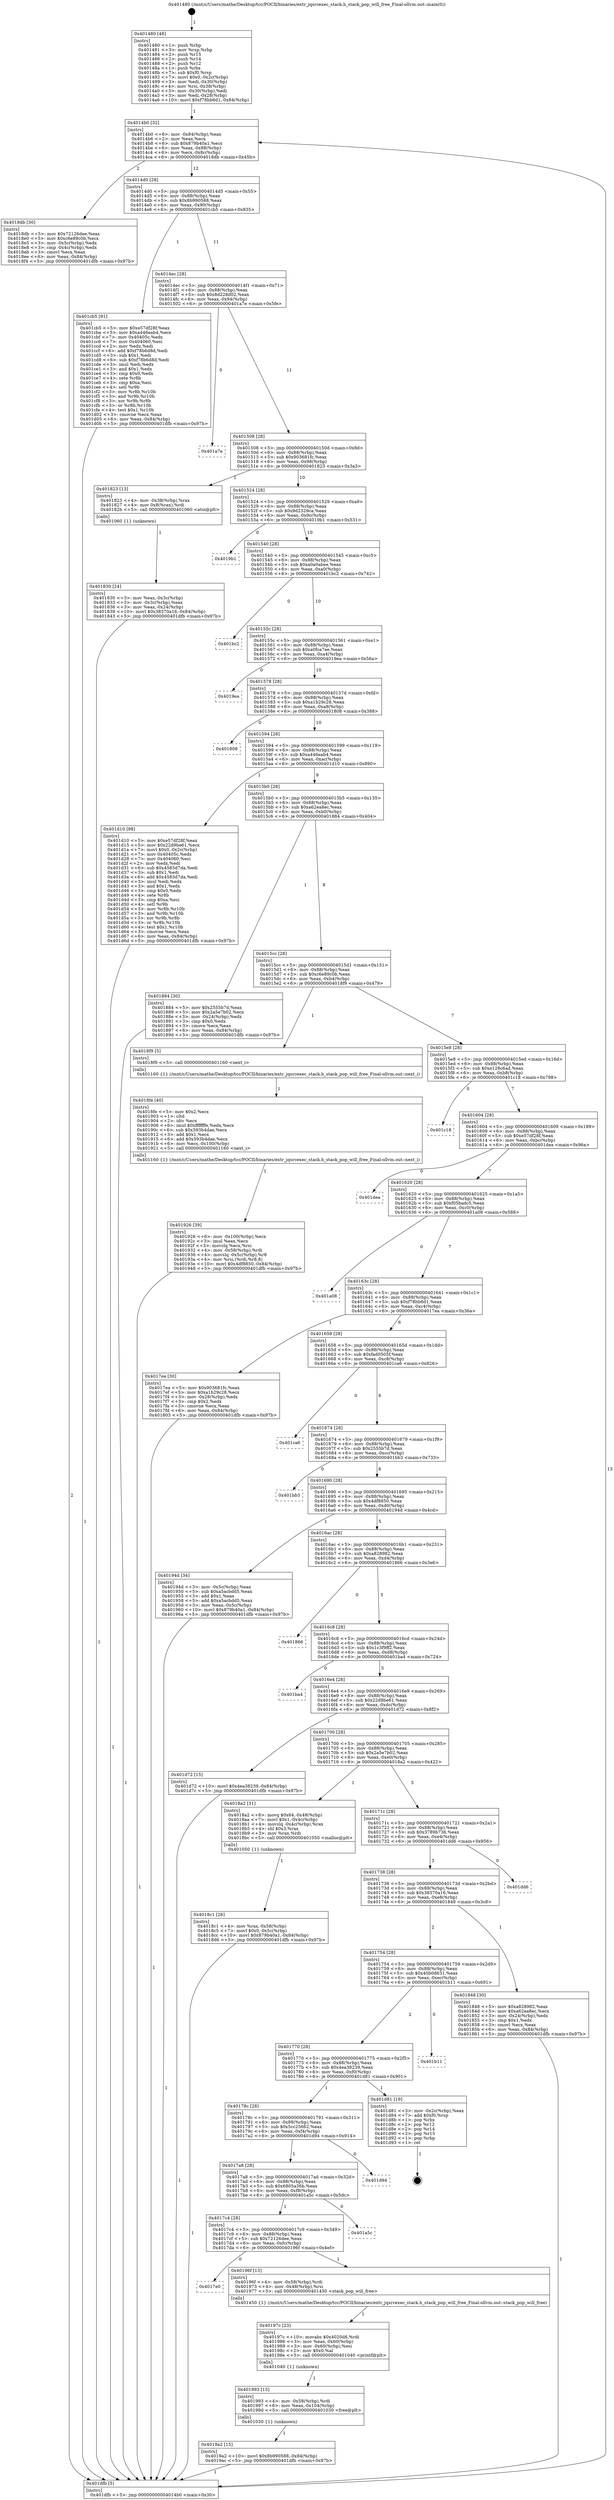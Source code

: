 digraph "0x401480" {
  label = "0x401480 (/mnt/c/Users/mathe/Desktop/tcc/POCII/binaries/extr_jqsrcexec_stack.h_stack_pop_will_free_Final-ollvm.out::main(0))"
  labelloc = "t"
  node[shape=record]

  Entry [label="",width=0.3,height=0.3,shape=circle,fillcolor=black,style=filled]
  "0x4014b0" [label="{
     0x4014b0 [32]\l
     | [instrs]\l
     &nbsp;&nbsp;0x4014b0 \<+6\>: mov -0x84(%rbp),%eax\l
     &nbsp;&nbsp;0x4014b6 \<+2\>: mov %eax,%ecx\l
     &nbsp;&nbsp;0x4014b8 \<+6\>: sub $0x879b40a1,%ecx\l
     &nbsp;&nbsp;0x4014be \<+6\>: mov %eax,-0x88(%rbp)\l
     &nbsp;&nbsp;0x4014c4 \<+6\>: mov %ecx,-0x8c(%rbp)\l
     &nbsp;&nbsp;0x4014ca \<+6\>: je 00000000004018db \<main+0x45b\>\l
  }"]
  "0x4018db" [label="{
     0x4018db [30]\l
     | [instrs]\l
     &nbsp;&nbsp;0x4018db \<+5\>: mov $0x72126dee,%eax\l
     &nbsp;&nbsp;0x4018e0 \<+5\>: mov $0xc6e89c0b,%ecx\l
     &nbsp;&nbsp;0x4018e5 \<+3\>: mov -0x5c(%rbp),%edx\l
     &nbsp;&nbsp;0x4018e8 \<+3\>: cmp -0x4c(%rbp),%edx\l
     &nbsp;&nbsp;0x4018eb \<+3\>: cmovl %ecx,%eax\l
     &nbsp;&nbsp;0x4018ee \<+6\>: mov %eax,-0x84(%rbp)\l
     &nbsp;&nbsp;0x4018f4 \<+5\>: jmp 0000000000401dfb \<main+0x97b\>\l
  }"]
  "0x4014d0" [label="{
     0x4014d0 [28]\l
     | [instrs]\l
     &nbsp;&nbsp;0x4014d0 \<+5\>: jmp 00000000004014d5 \<main+0x55\>\l
     &nbsp;&nbsp;0x4014d5 \<+6\>: mov -0x88(%rbp),%eax\l
     &nbsp;&nbsp;0x4014db \<+5\>: sub $0x8b990588,%eax\l
     &nbsp;&nbsp;0x4014e0 \<+6\>: mov %eax,-0x90(%rbp)\l
     &nbsp;&nbsp;0x4014e6 \<+6\>: je 0000000000401cb5 \<main+0x835\>\l
  }"]
  Exit [label="",width=0.3,height=0.3,shape=circle,fillcolor=black,style=filled,peripheries=2]
  "0x401cb5" [label="{
     0x401cb5 [91]\l
     | [instrs]\l
     &nbsp;&nbsp;0x401cb5 \<+5\>: mov $0xe57df28f,%eax\l
     &nbsp;&nbsp;0x401cba \<+5\>: mov $0xa446eab4,%ecx\l
     &nbsp;&nbsp;0x401cbf \<+7\>: mov 0x40405c,%edx\l
     &nbsp;&nbsp;0x401cc6 \<+7\>: mov 0x404060,%esi\l
     &nbsp;&nbsp;0x401ccd \<+2\>: mov %edx,%edi\l
     &nbsp;&nbsp;0x401ccf \<+6\>: add $0xf78b6d8d,%edi\l
     &nbsp;&nbsp;0x401cd5 \<+3\>: sub $0x1,%edi\l
     &nbsp;&nbsp;0x401cd8 \<+6\>: sub $0xf78b6d8d,%edi\l
     &nbsp;&nbsp;0x401cde \<+3\>: imul %edi,%edx\l
     &nbsp;&nbsp;0x401ce1 \<+3\>: and $0x1,%edx\l
     &nbsp;&nbsp;0x401ce4 \<+3\>: cmp $0x0,%edx\l
     &nbsp;&nbsp;0x401ce7 \<+4\>: sete %r8b\l
     &nbsp;&nbsp;0x401ceb \<+3\>: cmp $0xa,%esi\l
     &nbsp;&nbsp;0x401cee \<+4\>: setl %r9b\l
     &nbsp;&nbsp;0x401cf2 \<+3\>: mov %r8b,%r10b\l
     &nbsp;&nbsp;0x401cf5 \<+3\>: and %r9b,%r10b\l
     &nbsp;&nbsp;0x401cf8 \<+3\>: xor %r9b,%r8b\l
     &nbsp;&nbsp;0x401cfb \<+3\>: or %r8b,%r10b\l
     &nbsp;&nbsp;0x401cfe \<+4\>: test $0x1,%r10b\l
     &nbsp;&nbsp;0x401d02 \<+3\>: cmovne %ecx,%eax\l
     &nbsp;&nbsp;0x401d05 \<+6\>: mov %eax,-0x84(%rbp)\l
     &nbsp;&nbsp;0x401d0b \<+5\>: jmp 0000000000401dfb \<main+0x97b\>\l
  }"]
  "0x4014ec" [label="{
     0x4014ec [28]\l
     | [instrs]\l
     &nbsp;&nbsp;0x4014ec \<+5\>: jmp 00000000004014f1 \<main+0x71\>\l
     &nbsp;&nbsp;0x4014f1 \<+6\>: mov -0x88(%rbp),%eax\l
     &nbsp;&nbsp;0x4014f7 \<+5\>: sub $0x8d228d02,%eax\l
     &nbsp;&nbsp;0x4014fc \<+6\>: mov %eax,-0x94(%rbp)\l
     &nbsp;&nbsp;0x401502 \<+6\>: je 0000000000401a7e \<main+0x5fe\>\l
  }"]
  "0x4019a2" [label="{
     0x4019a2 [15]\l
     | [instrs]\l
     &nbsp;&nbsp;0x4019a2 \<+10\>: movl $0x8b990588,-0x84(%rbp)\l
     &nbsp;&nbsp;0x4019ac \<+5\>: jmp 0000000000401dfb \<main+0x97b\>\l
  }"]
  "0x401a7e" [label="{
     0x401a7e\l
  }", style=dashed]
  "0x401508" [label="{
     0x401508 [28]\l
     | [instrs]\l
     &nbsp;&nbsp;0x401508 \<+5\>: jmp 000000000040150d \<main+0x8d\>\l
     &nbsp;&nbsp;0x40150d \<+6\>: mov -0x88(%rbp),%eax\l
     &nbsp;&nbsp;0x401513 \<+5\>: sub $0x903681fc,%eax\l
     &nbsp;&nbsp;0x401518 \<+6\>: mov %eax,-0x98(%rbp)\l
     &nbsp;&nbsp;0x40151e \<+6\>: je 0000000000401823 \<main+0x3a3\>\l
  }"]
  "0x401993" [label="{
     0x401993 [15]\l
     | [instrs]\l
     &nbsp;&nbsp;0x401993 \<+4\>: mov -0x58(%rbp),%rdi\l
     &nbsp;&nbsp;0x401997 \<+6\>: mov %eax,-0x104(%rbp)\l
     &nbsp;&nbsp;0x40199d \<+5\>: call 0000000000401030 \<free@plt\>\l
     | [calls]\l
     &nbsp;&nbsp;0x401030 \{1\} (unknown)\l
  }"]
  "0x401823" [label="{
     0x401823 [13]\l
     | [instrs]\l
     &nbsp;&nbsp;0x401823 \<+4\>: mov -0x38(%rbp),%rax\l
     &nbsp;&nbsp;0x401827 \<+4\>: mov 0x8(%rax),%rdi\l
     &nbsp;&nbsp;0x40182b \<+5\>: call 0000000000401060 \<atoi@plt\>\l
     | [calls]\l
     &nbsp;&nbsp;0x401060 \{1\} (unknown)\l
  }"]
  "0x401524" [label="{
     0x401524 [28]\l
     | [instrs]\l
     &nbsp;&nbsp;0x401524 \<+5\>: jmp 0000000000401529 \<main+0xa9\>\l
     &nbsp;&nbsp;0x401529 \<+6\>: mov -0x88(%rbp),%eax\l
     &nbsp;&nbsp;0x40152f \<+5\>: sub $0x9d2329ca,%eax\l
     &nbsp;&nbsp;0x401534 \<+6\>: mov %eax,-0x9c(%rbp)\l
     &nbsp;&nbsp;0x40153a \<+6\>: je 00000000004019b1 \<main+0x531\>\l
  }"]
  "0x40197c" [label="{
     0x40197c [23]\l
     | [instrs]\l
     &nbsp;&nbsp;0x40197c \<+10\>: movabs $0x4020d6,%rdi\l
     &nbsp;&nbsp;0x401986 \<+3\>: mov %eax,-0x60(%rbp)\l
     &nbsp;&nbsp;0x401989 \<+3\>: mov -0x60(%rbp),%esi\l
     &nbsp;&nbsp;0x40198c \<+2\>: mov $0x0,%al\l
     &nbsp;&nbsp;0x40198e \<+5\>: call 0000000000401040 \<printf@plt\>\l
     | [calls]\l
     &nbsp;&nbsp;0x401040 \{1\} (unknown)\l
  }"]
  "0x4019b1" [label="{
     0x4019b1\l
  }", style=dashed]
  "0x401540" [label="{
     0x401540 [28]\l
     | [instrs]\l
     &nbsp;&nbsp;0x401540 \<+5\>: jmp 0000000000401545 \<main+0xc5\>\l
     &nbsp;&nbsp;0x401545 \<+6\>: mov -0x88(%rbp),%eax\l
     &nbsp;&nbsp;0x40154b \<+5\>: sub $0xa0a0abee,%eax\l
     &nbsp;&nbsp;0x401550 \<+6\>: mov %eax,-0xa0(%rbp)\l
     &nbsp;&nbsp;0x401556 \<+6\>: je 0000000000401bc2 \<main+0x742\>\l
  }"]
  "0x4017e0" [label="{
     0x4017e0\l
  }", style=dashed]
  "0x401bc2" [label="{
     0x401bc2\l
  }", style=dashed]
  "0x40155c" [label="{
     0x40155c [28]\l
     | [instrs]\l
     &nbsp;&nbsp;0x40155c \<+5\>: jmp 0000000000401561 \<main+0xe1\>\l
     &nbsp;&nbsp;0x401561 \<+6\>: mov -0x88(%rbp),%eax\l
     &nbsp;&nbsp;0x401567 \<+5\>: sub $0xa0fca7ee,%eax\l
     &nbsp;&nbsp;0x40156c \<+6\>: mov %eax,-0xa4(%rbp)\l
     &nbsp;&nbsp;0x401572 \<+6\>: je 00000000004019ea \<main+0x56a\>\l
  }"]
  "0x40196f" [label="{
     0x40196f [13]\l
     | [instrs]\l
     &nbsp;&nbsp;0x40196f \<+4\>: mov -0x58(%rbp),%rdi\l
     &nbsp;&nbsp;0x401973 \<+4\>: mov -0x48(%rbp),%rsi\l
     &nbsp;&nbsp;0x401977 \<+5\>: call 0000000000401450 \<stack_pop_will_free\>\l
     | [calls]\l
     &nbsp;&nbsp;0x401450 \{1\} (/mnt/c/Users/mathe/Desktop/tcc/POCII/binaries/extr_jqsrcexec_stack.h_stack_pop_will_free_Final-ollvm.out::stack_pop_will_free)\l
  }"]
  "0x4019ea" [label="{
     0x4019ea\l
  }", style=dashed]
  "0x401578" [label="{
     0x401578 [28]\l
     | [instrs]\l
     &nbsp;&nbsp;0x401578 \<+5\>: jmp 000000000040157d \<main+0xfd\>\l
     &nbsp;&nbsp;0x40157d \<+6\>: mov -0x88(%rbp),%eax\l
     &nbsp;&nbsp;0x401583 \<+5\>: sub $0xa1b29c28,%eax\l
     &nbsp;&nbsp;0x401588 \<+6\>: mov %eax,-0xa8(%rbp)\l
     &nbsp;&nbsp;0x40158e \<+6\>: je 0000000000401808 \<main+0x388\>\l
  }"]
  "0x4017c4" [label="{
     0x4017c4 [28]\l
     | [instrs]\l
     &nbsp;&nbsp;0x4017c4 \<+5\>: jmp 00000000004017c9 \<main+0x349\>\l
     &nbsp;&nbsp;0x4017c9 \<+6\>: mov -0x88(%rbp),%eax\l
     &nbsp;&nbsp;0x4017cf \<+5\>: sub $0x72126dee,%eax\l
     &nbsp;&nbsp;0x4017d4 \<+6\>: mov %eax,-0xfc(%rbp)\l
     &nbsp;&nbsp;0x4017da \<+6\>: je 000000000040196f \<main+0x4ef\>\l
  }"]
  "0x401808" [label="{
     0x401808\l
  }", style=dashed]
  "0x401594" [label="{
     0x401594 [28]\l
     | [instrs]\l
     &nbsp;&nbsp;0x401594 \<+5\>: jmp 0000000000401599 \<main+0x119\>\l
     &nbsp;&nbsp;0x401599 \<+6\>: mov -0x88(%rbp),%eax\l
     &nbsp;&nbsp;0x40159f \<+5\>: sub $0xa446eab4,%eax\l
     &nbsp;&nbsp;0x4015a4 \<+6\>: mov %eax,-0xac(%rbp)\l
     &nbsp;&nbsp;0x4015aa \<+6\>: je 0000000000401d10 \<main+0x890\>\l
  }"]
  "0x401a5c" [label="{
     0x401a5c\l
  }", style=dashed]
  "0x401d10" [label="{
     0x401d10 [98]\l
     | [instrs]\l
     &nbsp;&nbsp;0x401d10 \<+5\>: mov $0xe57df28f,%eax\l
     &nbsp;&nbsp;0x401d15 \<+5\>: mov $0x22d9be61,%ecx\l
     &nbsp;&nbsp;0x401d1a \<+7\>: movl $0x0,-0x2c(%rbp)\l
     &nbsp;&nbsp;0x401d21 \<+7\>: mov 0x40405c,%edx\l
     &nbsp;&nbsp;0x401d28 \<+7\>: mov 0x404060,%esi\l
     &nbsp;&nbsp;0x401d2f \<+2\>: mov %edx,%edi\l
     &nbsp;&nbsp;0x401d31 \<+6\>: sub $0x4583d7da,%edi\l
     &nbsp;&nbsp;0x401d37 \<+3\>: sub $0x1,%edi\l
     &nbsp;&nbsp;0x401d3a \<+6\>: add $0x4583d7da,%edi\l
     &nbsp;&nbsp;0x401d40 \<+3\>: imul %edi,%edx\l
     &nbsp;&nbsp;0x401d43 \<+3\>: and $0x1,%edx\l
     &nbsp;&nbsp;0x401d46 \<+3\>: cmp $0x0,%edx\l
     &nbsp;&nbsp;0x401d49 \<+4\>: sete %r8b\l
     &nbsp;&nbsp;0x401d4d \<+3\>: cmp $0xa,%esi\l
     &nbsp;&nbsp;0x401d50 \<+4\>: setl %r9b\l
     &nbsp;&nbsp;0x401d54 \<+3\>: mov %r8b,%r10b\l
     &nbsp;&nbsp;0x401d57 \<+3\>: and %r9b,%r10b\l
     &nbsp;&nbsp;0x401d5a \<+3\>: xor %r9b,%r8b\l
     &nbsp;&nbsp;0x401d5d \<+3\>: or %r8b,%r10b\l
     &nbsp;&nbsp;0x401d60 \<+4\>: test $0x1,%r10b\l
     &nbsp;&nbsp;0x401d64 \<+3\>: cmovne %ecx,%eax\l
     &nbsp;&nbsp;0x401d67 \<+6\>: mov %eax,-0x84(%rbp)\l
     &nbsp;&nbsp;0x401d6d \<+5\>: jmp 0000000000401dfb \<main+0x97b\>\l
  }"]
  "0x4015b0" [label="{
     0x4015b0 [28]\l
     | [instrs]\l
     &nbsp;&nbsp;0x4015b0 \<+5\>: jmp 00000000004015b5 \<main+0x135\>\l
     &nbsp;&nbsp;0x4015b5 \<+6\>: mov -0x88(%rbp),%eax\l
     &nbsp;&nbsp;0x4015bb \<+5\>: sub $0xa62ea8ec,%eax\l
     &nbsp;&nbsp;0x4015c0 \<+6\>: mov %eax,-0xb0(%rbp)\l
     &nbsp;&nbsp;0x4015c6 \<+6\>: je 0000000000401884 \<main+0x404\>\l
  }"]
  "0x4017a8" [label="{
     0x4017a8 [28]\l
     | [instrs]\l
     &nbsp;&nbsp;0x4017a8 \<+5\>: jmp 00000000004017ad \<main+0x32d\>\l
     &nbsp;&nbsp;0x4017ad \<+6\>: mov -0x88(%rbp),%eax\l
     &nbsp;&nbsp;0x4017b3 \<+5\>: sub $0x6805a36b,%eax\l
     &nbsp;&nbsp;0x4017b8 \<+6\>: mov %eax,-0xf8(%rbp)\l
     &nbsp;&nbsp;0x4017be \<+6\>: je 0000000000401a5c \<main+0x5dc\>\l
  }"]
  "0x401884" [label="{
     0x401884 [30]\l
     | [instrs]\l
     &nbsp;&nbsp;0x401884 \<+5\>: mov $0x2555b7d,%eax\l
     &nbsp;&nbsp;0x401889 \<+5\>: mov $0x2a5e7b02,%ecx\l
     &nbsp;&nbsp;0x40188e \<+3\>: mov -0x24(%rbp),%edx\l
     &nbsp;&nbsp;0x401891 \<+3\>: cmp $0x0,%edx\l
     &nbsp;&nbsp;0x401894 \<+3\>: cmove %ecx,%eax\l
     &nbsp;&nbsp;0x401897 \<+6\>: mov %eax,-0x84(%rbp)\l
     &nbsp;&nbsp;0x40189d \<+5\>: jmp 0000000000401dfb \<main+0x97b\>\l
  }"]
  "0x4015cc" [label="{
     0x4015cc [28]\l
     | [instrs]\l
     &nbsp;&nbsp;0x4015cc \<+5\>: jmp 00000000004015d1 \<main+0x151\>\l
     &nbsp;&nbsp;0x4015d1 \<+6\>: mov -0x88(%rbp),%eax\l
     &nbsp;&nbsp;0x4015d7 \<+5\>: sub $0xc6e89c0b,%eax\l
     &nbsp;&nbsp;0x4015dc \<+6\>: mov %eax,-0xb4(%rbp)\l
     &nbsp;&nbsp;0x4015e2 \<+6\>: je 00000000004018f9 \<main+0x479\>\l
  }"]
  "0x401d94" [label="{
     0x401d94\l
  }", style=dashed]
  "0x4018f9" [label="{
     0x4018f9 [5]\l
     | [instrs]\l
     &nbsp;&nbsp;0x4018f9 \<+5\>: call 0000000000401160 \<next_i\>\l
     | [calls]\l
     &nbsp;&nbsp;0x401160 \{1\} (/mnt/c/Users/mathe/Desktop/tcc/POCII/binaries/extr_jqsrcexec_stack.h_stack_pop_will_free_Final-ollvm.out::next_i)\l
  }"]
  "0x4015e8" [label="{
     0x4015e8 [28]\l
     | [instrs]\l
     &nbsp;&nbsp;0x4015e8 \<+5\>: jmp 00000000004015ed \<main+0x16d\>\l
     &nbsp;&nbsp;0x4015ed \<+6\>: mov -0x88(%rbp),%eax\l
     &nbsp;&nbsp;0x4015f3 \<+5\>: sub $0xe128c6ad,%eax\l
     &nbsp;&nbsp;0x4015f8 \<+6\>: mov %eax,-0xb8(%rbp)\l
     &nbsp;&nbsp;0x4015fe \<+6\>: je 0000000000401c18 \<main+0x798\>\l
  }"]
  "0x40178c" [label="{
     0x40178c [28]\l
     | [instrs]\l
     &nbsp;&nbsp;0x40178c \<+5\>: jmp 0000000000401791 \<main+0x311\>\l
     &nbsp;&nbsp;0x401791 \<+6\>: mov -0x88(%rbp),%eax\l
     &nbsp;&nbsp;0x401797 \<+5\>: sub $0x5cc25662,%eax\l
     &nbsp;&nbsp;0x40179c \<+6\>: mov %eax,-0xf4(%rbp)\l
     &nbsp;&nbsp;0x4017a2 \<+6\>: je 0000000000401d94 \<main+0x914\>\l
  }"]
  "0x401c18" [label="{
     0x401c18\l
  }", style=dashed]
  "0x401604" [label="{
     0x401604 [28]\l
     | [instrs]\l
     &nbsp;&nbsp;0x401604 \<+5\>: jmp 0000000000401609 \<main+0x189\>\l
     &nbsp;&nbsp;0x401609 \<+6\>: mov -0x88(%rbp),%eax\l
     &nbsp;&nbsp;0x40160f \<+5\>: sub $0xe57df28f,%eax\l
     &nbsp;&nbsp;0x401614 \<+6\>: mov %eax,-0xbc(%rbp)\l
     &nbsp;&nbsp;0x40161a \<+6\>: je 0000000000401dea \<main+0x96a\>\l
  }"]
  "0x401d81" [label="{
     0x401d81 [19]\l
     | [instrs]\l
     &nbsp;&nbsp;0x401d81 \<+3\>: mov -0x2c(%rbp),%eax\l
     &nbsp;&nbsp;0x401d84 \<+7\>: add $0xf0,%rsp\l
     &nbsp;&nbsp;0x401d8b \<+1\>: pop %rbx\l
     &nbsp;&nbsp;0x401d8c \<+2\>: pop %r12\l
     &nbsp;&nbsp;0x401d8e \<+2\>: pop %r14\l
     &nbsp;&nbsp;0x401d90 \<+2\>: pop %r15\l
     &nbsp;&nbsp;0x401d92 \<+1\>: pop %rbp\l
     &nbsp;&nbsp;0x401d93 \<+1\>: ret\l
  }"]
  "0x401dea" [label="{
     0x401dea\l
  }", style=dashed]
  "0x401620" [label="{
     0x401620 [28]\l
     | [instrs]\l
     &nbsp;&nbsp;0x401620 \<+5\>: jmp 0000000000401625 \<main+0x1a5\>\l
     &nbsp;&nbsp;0x401625 \<+6\>: mov -0x88(%rbp),%eax\l
     &nbsp;&nbsp;0x40162b \<+5\>: sub $0xf05badc5,%eax\l
     &nbsp;&nbsp;0x401630 \<+6\>: mov %eax,-0xc0(%rbp)\l
     &nbsp;&nbsp;0x401636 \<+6\>: je 0000000000401a08 \<main+0x588\>\l
  }"]
  "0x401770" [label="{
     0x401770 [28]\l
     | [instrs]\l
     &nbsp;&nbsp;0x401770 \<+5\>: jmp 0000000000401775 \<main+0x2f5\>\l
     &nbsp;&nbsp;0x401775 \<+6\>: mov -0x88(%rbp),%eax\l
     &nbsp;&nbsp;0x40177b \<+5\>: sub $0x4ea38239,%eax\l
     &nbsp;&nbsp;0x401780 \<+6\>: mov %eax,-0xf0(%rbp)\l
     &nbsp;&nbsp;0x401786 \<+6\>: je 0000000000401d81 \<main+0x901\>\l
  }"]
  "0x401a08" [label="{
     0x401a08\l
  }", style=dashed]
  "0x40163c" [label="{
     0x40163c [28]\l
     | [instrs]\l
     &nbsp;&nbsp;0x40163c \<+5\>: jmp 0000000000401641 \<main+0x1c1\>\l
     &nbsp;&nbsp;0x401641 \<+6\>: mov -0x88(%rbp),%eax\l
     &nbsp;&nbsp;0x401647 \<+5\>: sub $0xf78bb6d1,%eax\l
     &nbsp;&nbsp;0x40164c \<+6\>: mov %eax,-0xc4(%rbp)\l
     &nbsp;&nbsp;0x401652 \<+6\>: je 00000000004017ea \<main+0x36a\>\l
  }"]
  "0x401b11" [label="{
     0x401b11\l
  }", style=dashed]
  "0x4017ea" [label="{
     0x4017ea [30]\l
     | [instrs]\l
     &nbsp;&nbsp;0x4017ea \<+5\>: mov $0x903681fc,%eax\l
     &nbsp;&nbsp;0x4017ef \<+5\>: mov $0xa1b29c28,%ecx\l
     &nbsp;&nbsp;0x4017f4 \<+3\>: mov -0x28(%rbp),%edx\l
     &nbsp;&nbsp;0x4017f7 \<+3\>: cmp $0x2,%edx\l
     &nbsp;&nbsp;0x4017fa \<+3\>: cmovne %ecx,%eax\l
     &nbsp;&nbsp;0x4017fd \<+6\>: mov %eax,-0x84(%rbp)\l
     &nbsp;&nbsp;0x401803 \<+5\>: jmp 0000000000401dfb \<main+0x97b\>\l
  }"]
  "0x401658" [label="{
     0x401658 [28]\l
     | [instrs]\l
     &nbsp;&nbsp;0x401658 \<+5\>: jmp 000000000040165d \<main+0x1dd\>\l
     &nbsp;&nbsp;0x40165d \<+6\>: mov -0x88(%rbp),%eax\l
     &nbsp;&nbsp;0x401663 \<+5\>: sub $0xfad0505f,%eax\l
     &nbsp;&nbsp;0x401668 \<+6\>: mov %eax,-0xc8(%rbp)\l
     &nbsp;&nbsp;0x40166e \<+6\>: je 0000000000401ca6 \<main+0x826\>\l
  }"]
  "0x401dfb" [label="{
     0x401dfb [5]\l
     | [instrs]\l
     &nbsp;&nbsp;0x401dfb \<+5\>: jmp 00000000004014b0 \<main+0x30\>\l
  }"]
  "0x401480" [label="{
     0x401480 [48]\l
     | [instrs]\l
     &nbsp;&nbsp;0x401480 \<+1\>: push %rbp\l
     &nbsp;&nbsp;0x401481 \<+3\>: mov %rsp,%rbp\l
     &nbsp;&nbsp;0x401484 \<+2\>: push %r15\l
     &nbsp;&nbsp;0x401486 \<+2\>: push %r14\l
     &nbsp;&nbsp;0x401488 \<+2\>: push %r12\l
     &nbsp;&nbsp;0x40148a \<+1\>: push %rbx\l
     &nbsp;&nbsp;0x40148b \<+7\>: sub $0xf0,%rsp\l
     &nbsp;&nbsp;0x401492 \<+7\>: movl $0x0,-0x2c(%rbp)\l
     &nbsp;&nbsp;0x401499 \<+3\>: mov %edi,-0x30(%rbp)\l
     &nbsp;&nbsp;0x40149c \<+4\>: mov %rsi,-0x38(%rbp)\l
     &nbsp;&nbsp;0x4014a0 \<+3\>: mov -0x30(%rbp),%edi\l
     &nbsp;&nbsp;0x4014a3 \<+3\>: mov %edi,-0x28(%rbp)\l
     &nbsp;&nbsp;0x4014a6 \<+10\>: movl $0xf78bb6d1,-0x84(%rbp)\l
  }"]
  "0x401830" [label="{
     0x401830 [24]\l
     | [instrs]\l
     &nbsp;&nbsp;0x401830 \<+3\>: mov %eax,-0x3c(%rbp)\l
     &nbsp;&nbsp;0x401833 \<+3\>: mov -0x3c(%rbp),%eax\l
     &nbsp;&nbsp;0x401836 \<+3\>: mov %eax,-0x24(%rbp)\l
     &nbsp;&nbsp;0x401839 \<+10\>: movl $0x38370a16,-0x84(%rbp)\l
     &nbsp;&nbsp;0x401843 \<+5\>: jmp 0000000000401dfb \<main+0x97b\>\l
  }"]
  "0x401926" [label="{
     0x401926 [39]\l
     | [instrs]\l
     &nbsp;&nbsp;0x401926 \<+6\>: mov -0x100(%rbp),%ecx\l
     &nbsp;&nbsp;0x40192c \<+3\>: imul %eax,%ecx\l
     &nbsp;&nbsp;0x40192f \<+3\>: movslq %ecx,%rsi\l
     &nbsp;&nbsp;0x401932 \<+4\>: mov -0x58(%rbp),%rdi\l
     &nbsp;&nbsp;0x401936 \<+4\>: movslq -0x5c(%rbp),%r8\l
     &nbsp;&nbsp;0x40193a \<+4\>: mov %rsi,(%rdi,%r8,8)\l
     &nbsp;&nbsp;0x40193e \<+10\>: movl $0x4df8850,-0x84(%rbp)\l
     &nbsp;&nbsp;0x401948 \<+5\>: jmp 0000000000401dfb \<main+0x97b\>\l
  }"]
  "0x401ca6" [label="{
     0x401ca6\l
  }", style=dashed]
  "0x401674" [label="{
     0x401674 [28]\l
     | [instrs]\l
     &nbsp;&nbsp;0x401674 \<+5\>: jmp 0000000000401679 \<main+0x1f9\>\l
     &nbsp;&nbsp;0x401679 \<+6\>: mov -0x88(%rbp),%eax\l
     &nbsp;&nbsp;0x40167f \<+5\>: sub $0x2555b7d,%eax\l
     &nbsp;&nbsp;0x401684 \<+6\>: mov %eax,-0xcc(%rbp)\l
     &nbsp;&nbsp;0x40168a \<+6\>: je 0000000000401bb3 \<main+0x733\>\l
  }"]
  "0x4018fe" [label="{
     0x4018fe [40]\l
     | [instrs]\l
     &nbsp;&nbsp;0x4018fe \<+5\>: mov $0x2,%ecx\l
     &nbsp;&nbsp;0x401903 \<+1\>: cltd\l
     &nbsp;&nbsp;0x401904 \<+2\>: idiv %ecx\l
     &nbsp;&nbsp;0x401906 \<+6\>: imul $0xfffffffe,%edx,%ecx\l
     &nbsp;&nbsp;0x40190c \<+6\>: sub $0x593b4dae,%ecx\l
     &nbsp;&nbsp;0x401912 \<+3\>: add $0x1,%ecx\l
     &nbsp;&nbsp;0x401915 \<+6\>: add $0x593b4dae,%ecx\l
     &nbsp;&nbsp;0x40191b \<+6\>: mov %ecx,-0x100(%rbp)\l
     &nbsp;&nbsp;0x401921 \<+5\>: call 0000000000401160 \<next_i\>\l
     | [calls]\l
     &nbsp;&nbsp;0x401160 \{1\} (/mnt/c/Users/mathe/Desktop/tcc/POCII/binaries/extr_jqsrcexec_stack.h_stack_pop_will_free_Final-ollvm.out::next_i)\l
  }"]
  "0x401bb3" [label="{
     0x401bb3\l
  }", style=dashed]
  "0x401690" [label="{
     0x401690 [28]\l
     | [instrs]\l
     &nbsp;&nbsp;0x401690 \<+5\>: jmp 0000000000401695 \<main+0x215\>\l
     &nbsp;&nbsp;0x401695 \<+6\>: mov -0x88(%rbp),%eax\l
     &nbsp;&nbsp;0x40169b \<+5\>: sub $0x4df8850,%eax\l
     &nbsp;&nbsp;0x4016a0 \<+6\>: mov %eax,-0xd0(%rbp)\l
     &nbsp;&nbsp;0x4016a6 \<+6\>: je 000000000040194d \<main+0x4cd\>\l
  }"]
  "0x4018c1" [label="{
     0x4018c1 [26]\l
     | [instrs]\l
     &nbsp;&nbsp;0x4018c1 \<+4\>: mov %rax,-0x58(%rbp)\l
     &nbsp;&nbsp;0x4018c5 \<+7\>: movl $0x0,-0x5c(%rbp)\l
     &nbsp;&nbsp;0x4018cc \<+10\>: movl $0x879b40a1,-0x84(%rbp)\l
     &nbsp;&nbsp;0x4018d6 \<+5\>: jmp 0000000000401dfb \<main+0x97b\>\l
  }"]
  "0x40194d" [label="{
     0x40194d [34]\l
     | [instrs]\l
     &nbsp;&nbsp;0x40194d \<+3\>: mov -0x5c(%rbp),%eax\l
     &nbsp;&nbsp;0x401950 \<+5\>: sub $0xa5acbdd5,%eax\l
     &nbsp;&nbsp;0x401955 \<+3\>: add $0x1,%eax\l
     &nbsp;&nbsp;0x401958 \<+5\>: add $0xa5acbdd5,%eax\l
     &nbsp;&nbsp;0x40195d \<+3\>: mov %eax,-0x5c(%rbp)\l
     &nbsp;&nbsp;0x401960 \<+10\>: movl $0x879b40a1,-0x84(%rbp)\l
     &nbsp;&nbsp;0x40196a \<+5\>: jmp 0000000000401dfb \<main+0x97b\>\l
  }"]
  "0x4016ac" [label="{
     0x4016ac [28]\l
     | [instrs]\l
     &nbsp;&nbsp;0x4016ac \<+5\>: jmp 00000000004016b1 \<main+0x231\>\l
     &nbsp;&nbsp;0x4016b1 \<+6\>: mov -0x88(%rbp),%eax\l
     &nbsp;&nbsp;0x4016b7 \<+5\>: sub $0xa828982,%eax\l
     &nbsp;&nbsp;0x4016bc \<+6\>: mov %eax,-0xd4(%rbp)\l
     &nbsp;&nbsp;0x4016c2 \<+6\>: je 0000000000401866 \<main+0x3e6\>\l
  }"]
  "0x401754" [label="{
     0x401754 [28]\l
     | [instrs]\l
     &nbsp;&nbsp;0x401754 \<+5\>: jmp 0000000000401759 \<main+0x2d9\>\l
     &nbsp;&nbsp;0x401759 \<+6\>: mov -0x88(%rbp),%eax\l
     &nbsp;&nbsp;0x40175f \<+5\>: sub $0x40b0d631,%eax\l
     &nbsp;&nbsp;0x401764 \<+6\>: mov %eax,-0xec(%rbp)\l
     &nbsp;&nbsp;0x40176a \<+6\>: je 0000000000401b11 \<main+0x691\>\l
  }"]
  "0x401866" [label="{
     0x401866\l
  }", style=dashed]
  "0x4016c8" [label="{
     0x4016c8 [28]\l
     | [instrs]\l
     &nbsp;&nbsp;0x4016c8 \<+5\>: jmp 00000000004016cd \<main+0x24d\>\l
     &nbsp;&nbsp;0x4016cd \<+6\>: mov -0x88(%rbp),%eax\l
     &nbsp;&nbsp;0x4016d3 \<+5\>: sub $0x1c3f9ff2,%eax\l
     &nbsp;&nbsp;0x4016d8 \<+6\>: mov %eax,-0xd8(%rbp)\l
     &nbsp;&nbsp;0x4016de \<+6\>: je 0000000000401ba4 \<main+0x724\>\l
  }"]
  "0x401848" [label="{
     0x401848 [30]\l
     | [instrs]\l
     &nbsp;&nbsp;0x401848 \<+5\>: mov $0xa828982,%eax\l
     &nbsp;&nbsp;0x40184d \<+5\>: mov $0xa62ea8ec,%ecx\l
     &nbsp;&nbsp;0x401852 \<+3\>: mov -0x24(%rbp),%edx\l
     &nbsp;&nbsp;0x401855 \<+3\>: cmp $0x1,%edx\l
     &nbsp;&nbsp;0x401858 \<+3\>: cmovl %ecx,%eax\l
     &nbsp;&nbsp;0x40185b \<+6\>: mov %eax,-0x84(%rbp)\l
     &nbsp;&nbsp;0x401861 \<+5\>: jmp 0000000000401dfb \<main+0x97b\>\l
  }"]
  "0x401ba4" [label="{
     0x401ba4\l
  }", style=dashed]
  "0x4016e4" [label="{
     0x4016e4 [28]\l
     | [instrs]\l
     &nbsp;&nbsp;0x4016e4 \<+5\>: jmp 00000000004016e9 \<main+0x269\>\l
     &nbsp;&nbsp;0x4016e9 \<+6\>: mov -0x88(%rbp),%eax\l
     &nbsp;&nbsp;0x4016ef \<+5\>: sub $0x22d9be61,%eax\l
     &nbsp;&nbsp;0x4016f4 \<+6\>: mov %eax,-0xdc(%rbp)\l
     &nbsp;&nbsp;0x4016fa \<+6\>: je 0000000000401d72 \<main+0x8f2\>\l
  }"]
  "0x401738" [label="{
     0x401738 [28]\l
     | [instrs]\l
     &nbsp;&nbsp;0x401738 \<+5\>: jmp 000000000040173d \<main+0x2bd\>\l
     &nbsp;&nbsp;0x40173d \<+6\>: mov -0x88(%rbp),%eax\l
     &nbsp;&nbsp;0x401743 \<+5\>: sub $0x38370a16,%eax\l
     &nbsp;&nbsp;0x401748 \<+6\>: mov %eax,-0xe8(%rbp)\l
     &nbsp;&nbsp;0x40174e \<+6\>: je 0000000000401848 \<main+0x3c8\>\l
  }"]
  "0x401d72" [label="{
     0x401d72 [15]\l
     | [instrs]\l
     &nbsp;&nbsp;0x401d72 \<+10\>: movl $0x4ea38239,-0x84(%rbp)\l
     &nbsp;&nbsp;0x401d7c \<+5\>: jmp 0000000000401dfb \<main+0x97b\>\l
  }"]
  "0x401700" [label="{
     0x401700 [28]\l
     | [instrs]\l
     &nbsp;&nbsp;0x401700 \<+5\>: jmp 0000000000401705 \<main+0x285\>\l
     &nbsp;&nbsp;0x401705 \<+6\>: mov -0x88(%rbp),%eax\l
     &nbsp;&nbsp;0x40170b \<+5\>: sub $0x2a5e7b02,%eax\l
     &nbsp;&nbsp;0x401710 \<+6\>: mov %eax,-0xe0(%rbp)\l
     &nbsp;&nbsp;0x401716 \<+6\>: je 00000000004018a2 \<main+0x422\>\l
  }"]
  "0x401dd6" [label="{
     0x401dd6\l
  }", style=dashed]
  "0x4018a2" [label="{
     0x4018a2 [31]\l
     | [instrs]\l
     &nbsp;&nbsp;0x4018a2 \<+8\>: movq $0x64,-0x48(%rbp)\l
     &nbsp;&nbsp;0x4018aa \<+7\>: movl $0x1,-0x4c(%rbp)\l
     &nbsp;&nbsp;0x4018b1 \<+4\>: movslq -0x4c(%rbp),%rax\l
     &nbsp;&nbsp;0x4018b5 \<+4\>: shl $0x3,%rax\l
     &nbsp;&nbsp;0x4018b9 \<+3\>: mov %rax,%rdi\l
     &nbsp;&nbsp;0x4018bc \<+5\>: call 0000000000401050 \<malloc@plt\>\l
     | [calls]\l
     &nbsp;&nbsp;0x401050 \{1\} (unknown)\l
  }"]
  "0x40171c" [label="{
     0x40171c [28]\l
     | [instrs]\l
     &nbsp;&nbsp;0x40171c \<+5\>: jmp 0000000000401721 \<main+0x2a1\>\l
     &nbsp;&nbsp;0x401721 \<+6\>: mov -0x88(%rbp),%eax\l
     &nbsp;&nbsp;0x401727 \<+5\>: sub $0x3789b736,%eax\l
     &nbsp;&nbsp;0x40172c \<+6\>: mov %eax,-0xe4(%rbp)\l
     &nbsp;&nbsp;0x401732 \<+6\>: je 0000000000401dd6 \<main+0x956\>\l
  }"]
  Entry -> "0x401480" [label=" 1"]
  "0x4014b0" -> "0x4018db" [label=" 2"]
  "0x4014b0" -> "0x4014d0" [label=" 12"]
  "0x401d81" -> Exit [label=" 1"]
  "0x4014d0" -> "0x401cb5" [label=" 1"]
  "0x4014d0" -> "0x4014ec" [label=" 11"]
  "0x401d72" -> "0x401dfb" [label=" 1"]
  "0x4014ec" -> "0x401a7e" [label=" 0"]
  "0x4014ec" -> "0x401508" [label=" 11"]
  "0x401d10" -> "0x401dfb" [label=" 1"]
  "0x401508" -> "0x401823" [label=" 1"]
  "0x401508" -> "0x401524" [label=" 10"]
  "0x401cb5" -> "0x401dfb" [label=" 1"]
  "0x401524" -> "0x4019b1" [label=" 0"]
  "0x401524" -> "0x401540" [label=" 10"]
  "0x4019a2" -> "0x401dfb" [label=" 1"]
  "0x401540" -> "0x401bc2" [label=" 0"]
  "0x401540" -> "0x40155c" [label=" 10"]
  "0x401993" -> "0x4019a2" [label=" 1"]
  "0x40155c" -> "0x4019ea" [label=" 0"]
  "0x40155c" -> "0x401578" [label=" 10"]
  "0x40197c" -> "0x401993" [label=" 1"]
  "0x401578" -> "0x401808" [label=" 0"]
  "0x401578" -> "0x401594" [label=" 10"]
  "0x4017c4" -> "0x4017e0" [label=" 0"]
  "0x401594" -> "0x401d10" [label=" 1"]
  "0x401594" -> "0x4015b0" [label=" 9"]
  "0x4017c4" -> "0x40196f" [label=" 1"]
  "0x4015b0" -> "0x401884" [label=" 1"]
  "0x4015b0" -> "0x4015cc" [label=" 8"]
  "0x4017a8" -> "0x4017c4" [label=" 1"]
  "0x4015cc" -> "0x4018f9" [label=" 1"]
  "0x4015cc" -> "0x4015e8" [label=" 7"]
  "0x4017a8" -> "0x401a5c" [label=" 0"]
  "0x4015e8" -> "0x401c18" [label=" 0"]
  "0x4015e8" -> "0x401604" [label=" 7"]
  "0x40178c" -> "0x4017a8" [label=" 1"]
  "0x401604" -> "0x401dea" [label=" 0"]
  "0x401604" -> "0x401620" [label=" 7"]
  "0x40178c" -> "0x401d94" [label=" 0"]
  "0x401620" -> "0x401a08" [label=" 0"]
  "0x401620" -> "0x40163c" [label=" 7"]
  "0x401770" -> "0x40178c" [label=" 1"]
  "0x40163c" -> "0x4017ea" [label=" 1"]
  "0x40163c" -> "0x401658" [label=" 6"]
  "0x4017ea" -> "0x401dfb" [label=" 1"]
  "0x401480" -> "0x4014b0" [label=" 1"]
  "0x401dfb" -> "0x4014b0" [label=" 13"]
  "0x401823" -> "0x401830" [label=" 1"]
  "0x401830" -> "0x401dfb" [label=" 1"]
  "0x401770" -> "0x401d81" [label=" 1"]
  "0x401658" -> "0x401ca6" [label=" 0"]
  "0x401658" -> "0x401674" [label=" 6"]
  "0x401754" -> "0x401770" [label=" 2"]
  "0x401674" -> "0x401bb3" [label=" 0"]
  "0x401674" -> "0x401690" [label=" 6"]
  "0x401754" -> "0x401b11" [label=" 0"]
  "0x401690" -> "0x40194d" [label=" 1"]
  "0x401690" -> "0x4016ac" [label=" 5"]
  "0x40196f" -> "0x40197c" [label=" 1"]
  "0x4016ac" -> "0x401866" [label=" 0"]
  "0x4016ac" -> "0x4016c8" [label=" 5"]
  "0x40194d" -> "0x401dfb" [label=" 1"]
  "0x4016c8" -> "0x401ba4" [label=" 0"]
  "0x4016c8" -> "0x4016e4" [label=" 5"]
  "0x401926" -> "0x401dfb" [label=" 1"]
  "0x4016e4" -> "0x401d72" [label=" 1"]
  "0x4016e4" -> "0x401700" [label=" 4"]
  "0x4018f9" -> "0x4018fe" [label=" 1"]
  "0x401700" -> "0x4018a2" [label=" 1"]
  "0x401700" -> "0x40171c" [label=" 3"]
  "0x4018db" -> "0x401dfb" [label=" 2"]
  "0x40171c" -> "0x401dd6" [label=" 0"]
  "0x40171c" -> "0x401738" [label=" 3"]
  "0x4018fe" -> "0x401926" [label=" 1"]
  "0x401738" -> "0x401848" [label=" 1"]
  "0x401738" -> "0x401754" [label=" 2"]
  "0x401848" -> "0x401dfb" [label=" 1"]
  "0x401884" -> "0x401dfb" [label=" 1"]
  "0x4018a2" -> "0x4018c1" [label=" 1"]
  "0x4018c1" -> "0x401dfb" [label=" 1"]
}
